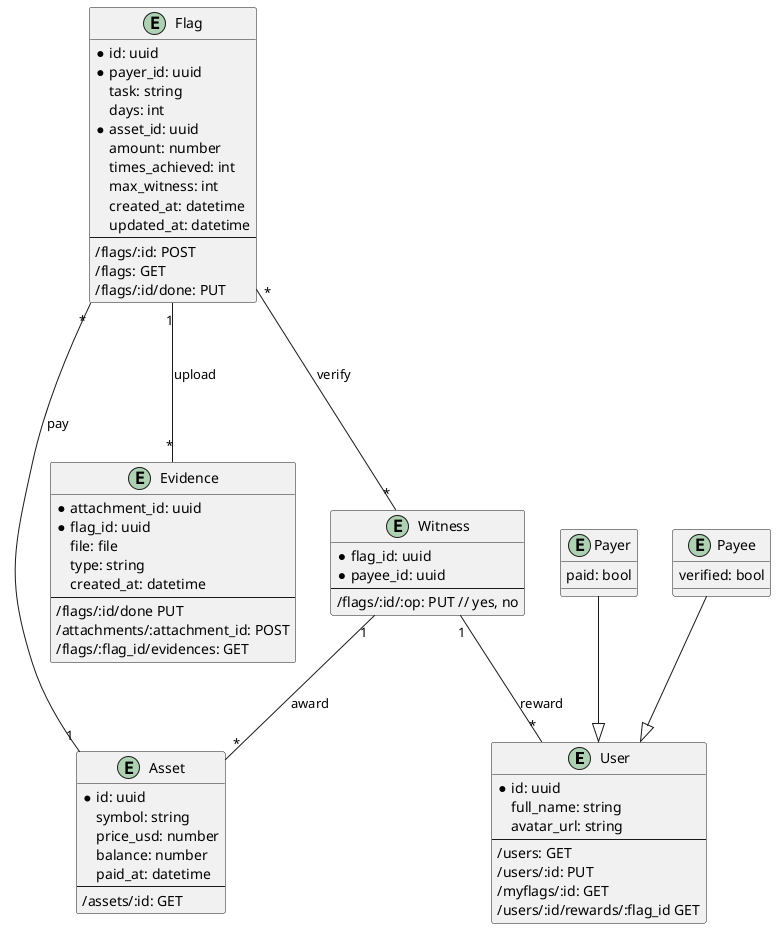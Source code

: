 @startuml

entity User {
   * id: uuid
   full_name: string
   avatar_url: string
   --
   /users: GET
   /users/:id: PUT
   /myflags/:id: GET
   /users/:id/rewards/:flag_id GET
}

entity Flag {
    * id: uuid
    * payer_id: uuid
    task: string
    days: int
    * asset_id: uuid
    amount: number
    times_achieved: int
    max_witness: int
    created_at: datetime
    updated_at: datetime
    --
    /flags/:id: POST
    /flags: GET
    /flags/:id/done: PUT
}

entity Asset {
    * id: uuid
    symbol: string
    price_usd: number
    balance: number
    paid_at: datetime
    --
    /assets/:id: GET
}

entity Evidence {
    * attachment_id: uuid
    * flag_id: uuid
    file: file
    type: string
    created_at: datetime
    --
    /flags/:id/done PUT
    /attachments/:attachment_id: POST
    /flags/:flag_id/evidences: GET
}

entity Witness {
    * flag_id: uuid
    * payee_id: uuid
    --
    /flags/:id/:op: PUT // yes, no
}

entity Payer {
    paid: bool
}

entity Payee {
    verified: bool
}

Payer --|> User
Payee --|> User

Flag "1" --- "*" Evidence: upload
Flag "*" --- "1" Asset: pay
Flag "*" --- "*" Witness: verify
Witness "1" -- "*" Asset: award 
Witness "1" -- "*" User: reward 

@enduml
